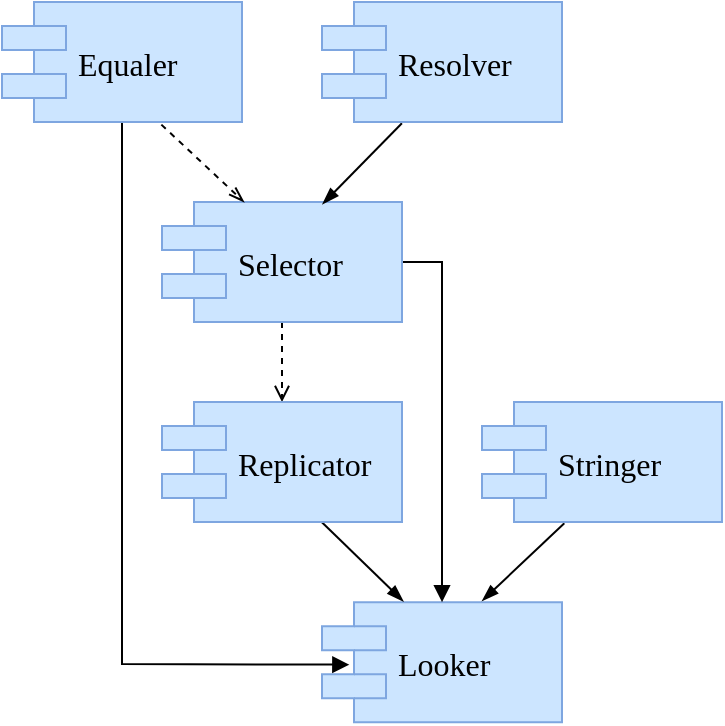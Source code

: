<mxfile pages="1" version="11.2.5" type="device"><diagram name="Page-1" id="9f46799a-70d6-7492-0946-bef42562c5a5"><mxGraphModel dx="918" dy="452" grid="1" gridSize="5" guides="1" tooltips="1" connect="1" arrows="1" fold="1" page="1" pageScale="1" pageWidth="1100" pageHeight="850" background="#ffffff" math="0" shadow="0"><root><mxCell id="0"/><mxCell id="1" parent="0"/><mxCell id="iB73D_xg2txh311TaiY5-26" value="Looker" style="shape=component;align=left;spacingLeft=36;rounded=1;shadow=0;glass=0;fontFamily=Tahoma;fillColor=#cce5ff;strokeColor=#7EA6E0;fontSize=16;" vertex="1" parent="1"><mxGeometry x="520" y="660.069" width="120" height="60" as="geometry"/></mxCell><mxCell id="iB73D_xg2txh311TaiY5-30" style="edgeStyle=none;rounded=0;orthogonalLoop=1;jettySize=auto;html=1;endArrow=blockThin;endFill=1;fontFamily=Tahoma;fontSize=16;exitX=0.662;exitY=0.994;exitDx=0;exitDy=0;entryX=0.339;entryY=-0.007;entryDx=0;entryDy=0;entryPerimeter=0;exitPerimeter=0;" edge="1" parent="1" source="iB73D_xg2txh311TaiY5-27" target="iB73D_xg2txh311TaiY5-26"><mxGeometry relative="1" as="geometry"><mxPoint x="435" y="360" as="sourcePoint"/></mxGeometry></mxCell><mxCell id="iB73D_xg2txh311TaiY5-45" style="edgeStyle=none;rounded=0;orthogonalLoop=1;jettySize=auto;html=1;dashed=1;endArrow=open;endFill=0;fontFamily=Tahoma;fontSize=16;" edge="1" parent="1" source="iB73D_xg2txh311TaiY5-28" target="iB73D_xg2txh311TaiY5-27"><mxGeometry relative="1" as="geometry"/></mxCell><mxCell id="iB73D_xg2txh311TaiY5-50" style="edgeStyle=none;rounded=0;orthogonalLoop=1;jettySize=auto;html=1;entryX=0.5;entryY=0;entryDx=0;entryDy=0;endArrow=block;endFill=1;fontFamily=Tahoma;fontSize=16;" edge="1" parent="1" source="iB73D_xg2txh311TaiY5-28" target="iB73D_xg2txh311TaiY5-26"><mxGeometry relative="1" as="geometry"><Array as="points"><mxPoint x="580" y="490"/></Array></mxGeometry></mxCell><mxCell id="iB73D_xg2txh311TaiY5-28" value="Selector" style="shape=component;align=left;spacingLeft=36;rounded=1;shadow=0;glass=0;fontFamily=Tahoma;fillColor=#cce5ff;strokeColor=#7EA6E0;fontSize=16;" vertex="1" parent="1"><mxGeometry x="440" y="460" width="120" height="60" as="geometry"/></mxCell><mxCell id="iB73D_xg2txh311TaiY5-44" style="edgeStyle=none;rounded=0;orthogonalLoop=1;jettySize=auto;html=1;entryX=0.667;entryY=-0.01;entryDx=0;entryDy=0;entryPerimeter=0;endArrow=blockThin;endFill=1;fontFamily=Tahoma;fontSize=16;exitX=0.343;exitY=1.011;exitDx=0;exitDy=0;exitPerimeter=0;" edge="1" parent="1" source="iB73D_xg2txh311TaiY5-29" target="iB73D_xg2txh311TaiY5-26"><mxGeometry relative="1" as="geometry"/></mxCell><mxCell id="iB73D_xg2txh311TaiY5-29" value="Stringer" style="shape=component;align=left;spacingLeft=36;rounded=1;shadow=0;glass=0;fontFamily=Tahoma;fillColor=#cce5ff;strokeColor=#7EA6E0;fontSize=16;" vertex="1" parent="1"><mxGeometry x="600" y="560" width="120" height="60" as="geometry"/></mxCell><mxCell id="iB73D_xg2txh311TaiY5-46" style="edgeStyle=none;rounded=0;orthogonalLoop=1;jettySize=auto;html=1;endArrow=blockThin;endFill=1;fontFamily=Tahoma;fontSize=16;exitX=0.333;exitY=1.011;exitDx=0;exitDy=0;exitPerimeter=0;entryX=0.669;entryY=0.017;entryDx=0;entryDy=0;entryPerimeter=0;" edge="1" parent="1" source="iB73D_xg2txh311TaiY5-33" target="iB73D_xg2txh311TaiY5-28"><mxGeometry relative="1" as="geometry"/></mxCell><mxCell id="iB73D_xg2txh311TaiY5-33" value="Resolver" style="shape=component;align=left;spacingLeft=36;rounded=1;shadow=0;glass=0;fontFamily=Tahoma;fillColor=#cce5ff;strokeColor=#7EA6E0;fontSize=16;" vertex="1" parent="1"><mxGeometry x="520" y="360" width="120" height="60" as="geometry"/></mxCell><mxCell id="iB73D_xg2txh311TaiY5-47" style="edgeStyle=none;rounded=0;orthogonalLoop=1;jettySize=auto;html=1;entryX=0.342;entryY=0;entryDx=0;entryDy=0;dashed=1;endArrow=openThin;endFill=0;fontFamily=Tahoma;fontSize=16;exitX=0.664;exitY=1.022;exitDx=0;exitDy=0;entryPerimeter=0;exitPerimeter=0;" edge="1" parent="1" source="iB73D_xg2txh311TaiY5-34" target="iB73D_xg2txh311TaiY5-28"><mxGeometry relative="1" as="geometry"><mxPoint x="435" y="445" as="sourcePoint"/></mxGeometry></mxCell><mxCell id="iB73D_xg2txh311TaiY5-49" style="edgeStyle=none;rounded=0;orthogonalLoop=1;jettySize=auto;html=1;endArrow=block;endFill=1;fontFamily=Tahoma;fontSize=16;entryX=0.114;entryY=0.521;entryDx=0;entryDy=0;entryPerimeter=0;" edge="1" parent="1" source="iB73D_xg2txh311TaiY5-34" target="iB73D_xg2txh311TaiY5-26"><mxGeometry relative="1" as="geometry"><mxPoint x="350" y="686.379" as="targetPoint"/><Array as="points"><mxPoint x="420" y="691"/></Array></mxGeometry></mxCell><mxCell id="iB73D_xg2txh311TaiY5-34" value="Equaler" style="shape=component;align=left;spacingLeft=36;rounded=1;shadow=0;glass=0;fontFamily=Tahoma;fillColor=#cce5ff;strokeColor=#7EA6E0;fontSize=16;" vertex="1" parent="1"><mxGeometry x="360" y="360" width="120" height="60" as="geometry"/></mxCell><mxCell id="iB73D_xg2txh311TaiY5-27" value="Replicator" style="shape=component;align=left;spacingLeft=36;rounded=1;shadow=0;glass=0;fontFamily=Tahoma;fillColor=#cce5ff;strokeColor=#7EA6E0;fontSize=16;" vertex="1" parent="1"><mxGeometry x="440" y="560" width="120" height="60" as="geometry"/></mxCell></root></mxGraphModel></diagram></mxfile>